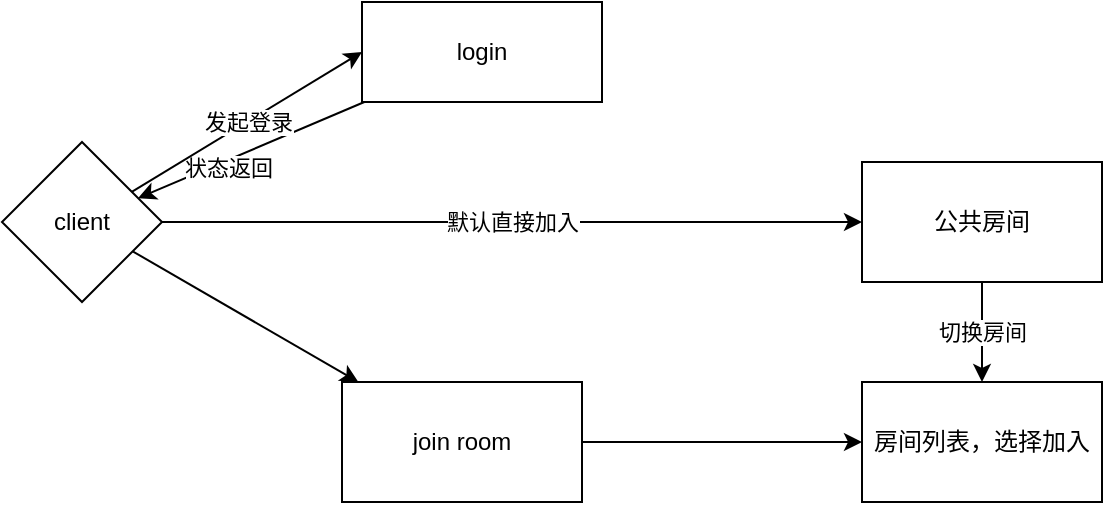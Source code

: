 <mxfile>
    <diagram id="K4GxrBQT2amyWBzc4i3s" name="第 1 页">
        <mxGraphModel dx="822" dy="647" grid="1" gridSize="10" guides="1" tooltips="1" connect="1" arrows="1" fold="1" page="1" pageScale="1" pageWidth="827" pageHeight="1169" math="0" shadow="0">
            <root>
                <mxCell id="0"/>
                <mxCell id="1" parent="0"/>
                <mxCell id="13" value="" style="edgeStyle=none;html=1;rounded=0;" edge="1" parent="1" source="4" target="12">
                    <mxGeometry relative="1" as="geometry"/>
                </mxCell>
                <mxCell id="22" value="状态返回" style="edgeLabel;html=1;align=center;verticalAlign=middle;resizable=0;points=[];rounded=0;" vertex="1" connectable="0" parent="13">
                    <mxGeometry x="0.246" y="3" relative="1" as="geometry">
                        <mxPoint x="1" as="offset"/>
                    </mxGeometry>
                </mxCell>
                <mxCell id="4" value="login" style="rounded=0;whiteSpace=wrap;html=1;" vertex="1" parent="1">
                    <mxGeometry x="250" y="180" width="120" height="50" as="geometry"/>
                </mxCell>
                <mxCell id="20" value="切换房间" style="edgeStyle=none;html=1;rounded=0;" edge="1" parent="1" source="8" target="18">
                    <mxGeometry relative="1" as="geometry"/>
                </mxCell>
                <mxCell id="8" value="公共房间" style="rounded=0;whiteSpace=wrap;html=1;" vertex="1" parent="1">
                    <mxGeometry x="500" y="260" width="120" height="60" as="geometry"/>
                </mxCell>
                <mxCell id="15" value="" style="edgeStyle=none;html=1;rounded=0;" edge="1" parent="1" source="12" target="14">
                    <mxGeometry relative="1" as="geometry"/>
                </mxCell>
                <mxCell id="21" value="发起登录" style="edgeStyle=none;html=1;entryX=0;entryY=0.5;entryDx=0;entryDy=0;rounded=0;" edge="1" parent="1" source="12" target="4">
                    <mxGeometry relative="1" as="geometry"/>
                </mxCell>
                <mxCell id="23" value="默认直接加入" style="edgeStyle=none;html=1;exitX=1;exitY=0.5;exitDx=0;exitDy=0;rounded=0;" edge="1" parent="1" source="12" target="8">
                    <mxGeometry relative="1" as="geometry"/>
                </mxCell>
                <mxCell id="12" value="client" style="rhombus;whiteSpace=wrap;html=1;rounded=0;" vertex="1" parent="1">
                    <mxGeometry x="70" y="250" width="80" height="80" as="geometry"/>
                </mxCell>
                <mxCell id="17" value="" style="edgeStyle=none;html=1;rounded=0;" edge="1" parent="1" source="14" target="18">
                    <mxGeometry relative="1" as="geometry">
                        <mxPoint x="470" y="330" as="targetPoint"/>
                    </mxGeometry>
                </mxCell>
                <mxCell id="14" value="join room" style="whiteSpace=wrap;html=1;rounded=0;" vertex="1" parent="1">
                    <mxGeometry x="240" y="370" width="120" height="60" as="geometry"/>
                </mxCell>
                <mxCell id="18" value="房间列表，选择加入" style="rounded=0;whiteSpace=wrap;html=1;" vertex="1" parent="1">
                    <mxGeometry x="500" y="370" width="120" height="60" as="geometry"/>
                </mxCell>
            </root>
        </mxGraphModel>
    </diagram>
</mxfile>